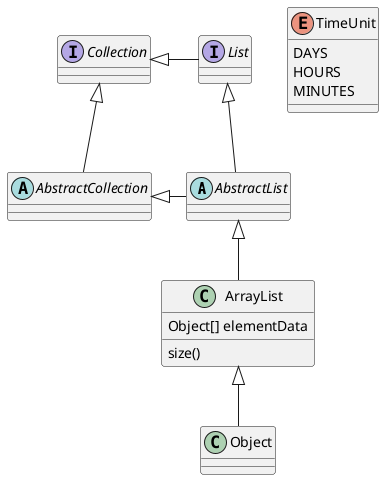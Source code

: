 @startuml
'https://plantuml.com/class-diagram

abstract class AbstractList
abstract AbstractCollection
interface List
interface Collection

List <|-- AbstractList
Collection <|-- AbstractCollection

Collection <|- List
AbstractCollection <|- AbstractList
AbstractList <|-- ArrayList
ArrayList <|-- Object

class ArrayList {
Object[] elementData
size()
}

class Object{

}

enum TimeUnit {
DAYS
HOURS
MINUTES
}

@enduml
